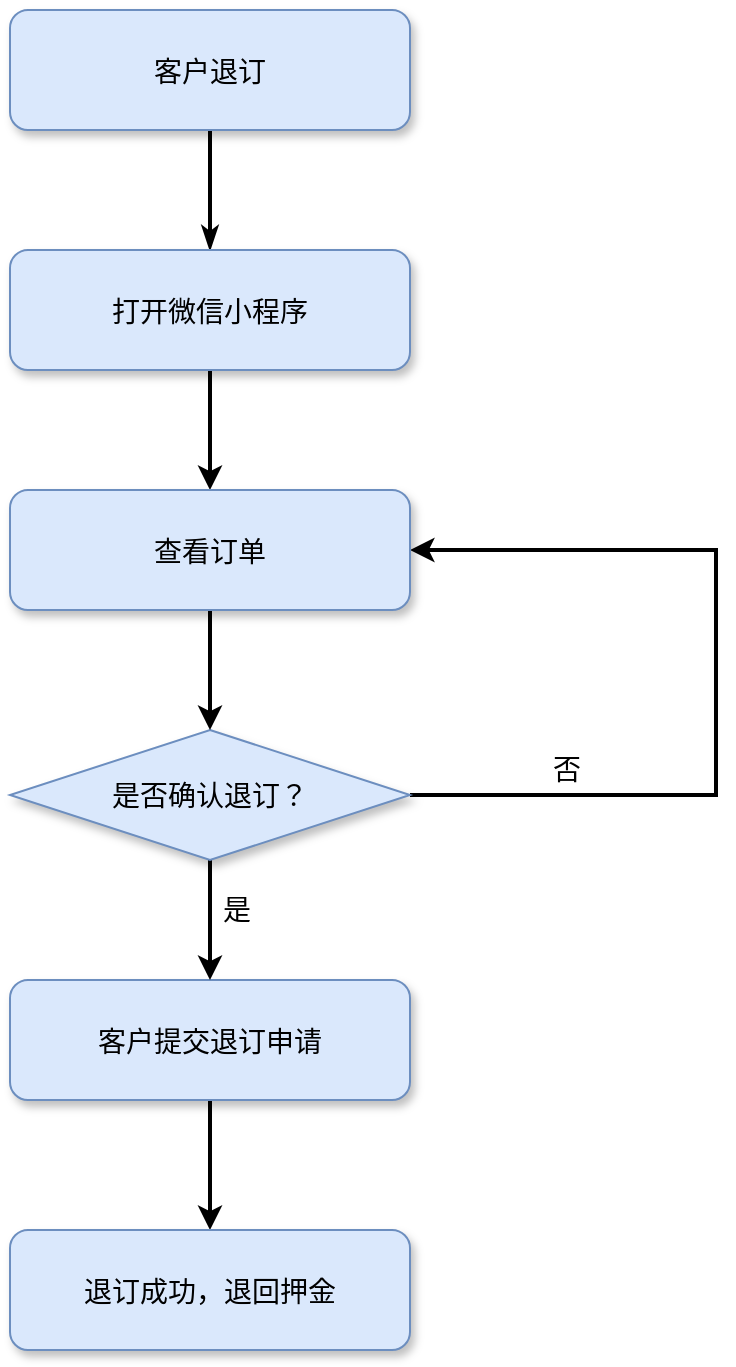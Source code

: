 <mxfile version="14.8.4" type="device"><diagram name="Page-1" id="97916047-d0de-89f5-080d-49f4d83e522f"><mxGraphModel dx="1422" dy="783" grid="1" gridSize="10" guides="1" tooltips="1" connect="1" arrows="1" fold="1" page="1" pageScale="1.5" pageWidth="1169" pageHeight="827" background="none" math="0" shadow="0"><root><mxCell id="0"/><mxCell id="1" parent="0"/><mxCell id="QCdXQ8yELXLRljK4t61e-55" style="edgeStyle=none;rounded=0;orthogonalLoop=1;jettySize=auto;html=1;exitX=0.5;exitY=1;exitDx=0;exitDy=0;startArrow=none;startFill=0;endArrow=classicThin;endFill=1;strokeColor=#000000;strokeWidth=2;" parent="1" source="QCdXQ8yELXLRljK4t61e-56" target="QCdXQ8yELXLRljK4t61e-58" edge="1"><mxGeometry relative="1" as="geometry"/></mxCell><mxCell id="QCdXQ8yELXLRljK4t61e-56" value="客户退订" style="rounded=1;fillColor=#dae8fc;strokeColor=#6c8ebf;shadow=1;fontStyle=0;fontSize=14;" parent="1" vertex="1"><mxGeometry x="687" y="70" width="200" height="60" as="geometry"/></mxCell><mxCell id="QCdXQ8yELXLRljK4t61e-75" style="edgeStyle=orthogonalEdgeStyle;rounded=0;orthogonalLoop=1;jettySize=auto;html=1;exitX=0.5;exitY=1;exitDx=0;exitDy=0;entryX=0.5;entryY=0;entryDx=0;entryDy=0;strokeWidth=2;" parent="1" source="QCdXQ8yELXLRljK4t61e-58" target="QCdXQ8yELXLRljK4t61e-73" edge="1"><mxGeometry relative="1" as="geometry"/></mxCell><mxCell id="QCdXQ8yELXLRljK4t61e-58" value="打开微信小程序" style="rounded=1;fillColor=#dae8fc;strokeColor=#6c8ebf;shadow=1;fontStyle=0;fontSize=14;" parent="1" vertex="1"><mxGeometry x="687" y="190" width="200" height="60" as="geometry"/></mxCell><mxCell id="tVr1XRnFtPqArm_9kPjd-1" style="edgeStyle=orthogonalEdgeStyle;rounded=0;orthogonalLoop=1;jettySize=auto;html=1;exitX=0.5;exitY=1;exitDx=0;exitDy=0;entryX=0.5;entryY=0;entryDx=0;entryDy=0;strokeWidth=2;" parent="1" source="QCdXQ8yELXLRljK4t61e-63" target="QCdXQ8yELXLRljK4t61e-68" edge="1"><mxGeometry relative="1" as="geometry"/></mxCell><mxCell id="QCdXQ8yELXLRljK4t61e-63" value="客户提交退订申请" style="rounded=1;fillColor=#dae8fc;strokeColor=#6c8ebf;shadow=1;fontStyle=0;fontSize=14;" parent="1" vertex="1"><mxGeometry x="687" y="555" width="200" height="60" as="geometry"/></mxCell><mxCell id="QCdXQ8yELXLRljK4t61e-68" value="退订成功，退回押金" style="rounded=1;fillColor=#dae8fc;strokeColor=#6c8ebf;shadow=1;fontStyle=0;fontSize=14;" parent="1" vertex="1"><mxGeometry x="687" y="680" width="200" height="60" as="geometry"/></mxCell><mxCell id="QCdXQ8yELXLRljK4t61e-72" style="edgeStyle=orthogonalEdgeStyle;rounded=0;orthogonalLoop=1;jettySize=auto;html=1;exitX=0.5;exitY=1;exitDx=0;exitDy=0;entryX=0.5;entryY=0;entryDx=0;entryDy=0;strokeWidth=2;" parent="1" source="QCdXQ8yELXLRljK4t61e-70" target="QCdXQ8yELXLRljK4t61e-63" edge="1"><mxGeometry relative="1" as="geometry"/></mxCell><mxCell id="QCdXQ8yELXLRljK4t61e-79" style="edgeStyle=orthogonalEdgeStyle;rounded=0;orthogonalLoop=1;jettySize=auto;html=1;exitX=1;exitY=0.5;exitDx=0;exitDy=0;entryX=1;entryY=0.5;entryDx=0;entryDy=0;strokeWidth=2;" parent="1" source="QCdXQ8yELXLRljK4t61e-70" target="QCdXQ8yELXLRljK4t61e-73" edge="1"><mxGeometry relative="1" as="geometry"><Array as="points"><mxPoint x="1040" y="463"/><mxPoint x="1040" y="340"/></Array></mxGeometry></mxCell><mxCell id="QCdXQ8yELXLRljK4t61e-70" value="&lt;font style=&quot;vertical-align: inherit ; font-size: 14px&quot;&gt;&lt;font style=&quot;vertical-align: inherit ; font-size: 14px&quot;&gt;&lt;font style=&quot;vertical-align: inherit ; font-size: 14px&quot;&gt;&lt;font style=&quot;vertical-align: inherit ; font-size: 14px&quot;&gt;&lt;font style=&quot;vertical-align: inherit&quot;&gt;&lt;font style=&quot;vertical-align: inherit&quot;&gt;&lt;font style=&quot;vertical-align: inherit&quot;&gt;&lt;font style=&quot;vertical-align: inherit&quot;&gt;是否确认退订？&lt;/font&gt;&lt;/font&gt;&lt;/font&gt;&lt;/font&gt;&lt;/font&gt;&lt;/font&gt;&lt;/font&gt;&lt;/font&gt;" style="rhombus;whiteSpace=wrap;html=1;fillColor=#dae8fc;strokeColor=#6c8ebf;shadow=1;" parent="1" vertex="1"><mxGeometry x="687" y="430" width="200" height="65" as="geometry"/></mxCell><mxCell id="QCdXQ8yELXLRljK4t61e-76" style="edgeStyle=orthogonalEdgeStyle;rounded=0;orthogonalLoop=1;jettySize=auto;html=1;exitX=0.5;exitY=1;exitDx=0;exitDy=0;entryX=0.5;entryY=0;entryDx=0;entryDy=0;strokeWidth=2;" parent="1" source="QCdXQ8yELXLRljK4t61e-73" target="QCdXQ8yELXLRljK4t61e-70" edge="1"><mxGeometry relative="1" as="geometry"/></mxCell><mxCell id="QCdXQ8yELXLRljK4t61e-73" value="查看订单" style="rounded=1;fillColor=#dae8fc;strokeColor=#6c8ebf;shadow=1;fontStyle=0;fontSize=14;" parent="1" vertex="1"><mxGeometry x="687" y="310" width="200" height="60" as="geometry"/></mxCell><mxCell id="QCdXQ8yELXLRljK4t61e-84" value="&lt;font style=&quot;font-size: 14px&quot;&gt;否&lt;/font&gt;" style="text;html=1;align=center;verticalAlign=middle;resizable=0;points=[];autosize=1;strokeColor=none;" parent="1" vertex="1"><mxGeometry x="950" y="440" width="30" height="20" as="geometry"/></mxCell><mxCell id="QCdXQ8yELXLRljK4t61e-85" value="&lt;font style=&quot;font-size: 14px&quot;&gt;是&lt;/font&gt;" style="text;html=1;align=center;verticalAlign=middle;resizable=0;points=[];autosize=1;strokeColor=none;" parent="1" vertex="1"><mxGeometry x="785" y="510" width="30" height="20" as="geometry"/></mxCell></root></mxGraphModel></diagram></mxfile>